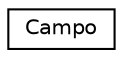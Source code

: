 digraph "Graphical Class Hierarchy"
{
  edge [fontname="Helvetica",fontsize="10",labelfontname="Helvetica",labelfontsize="10"];
  node [fontname="Helvetica",fontsize="10",shape=record];
  rankdir="LR";
  Node0 [label="Campo",height=0.2,width=0.4,color="black", fillcolor="white", style="filled",URL="$classCampo.html"];
}
